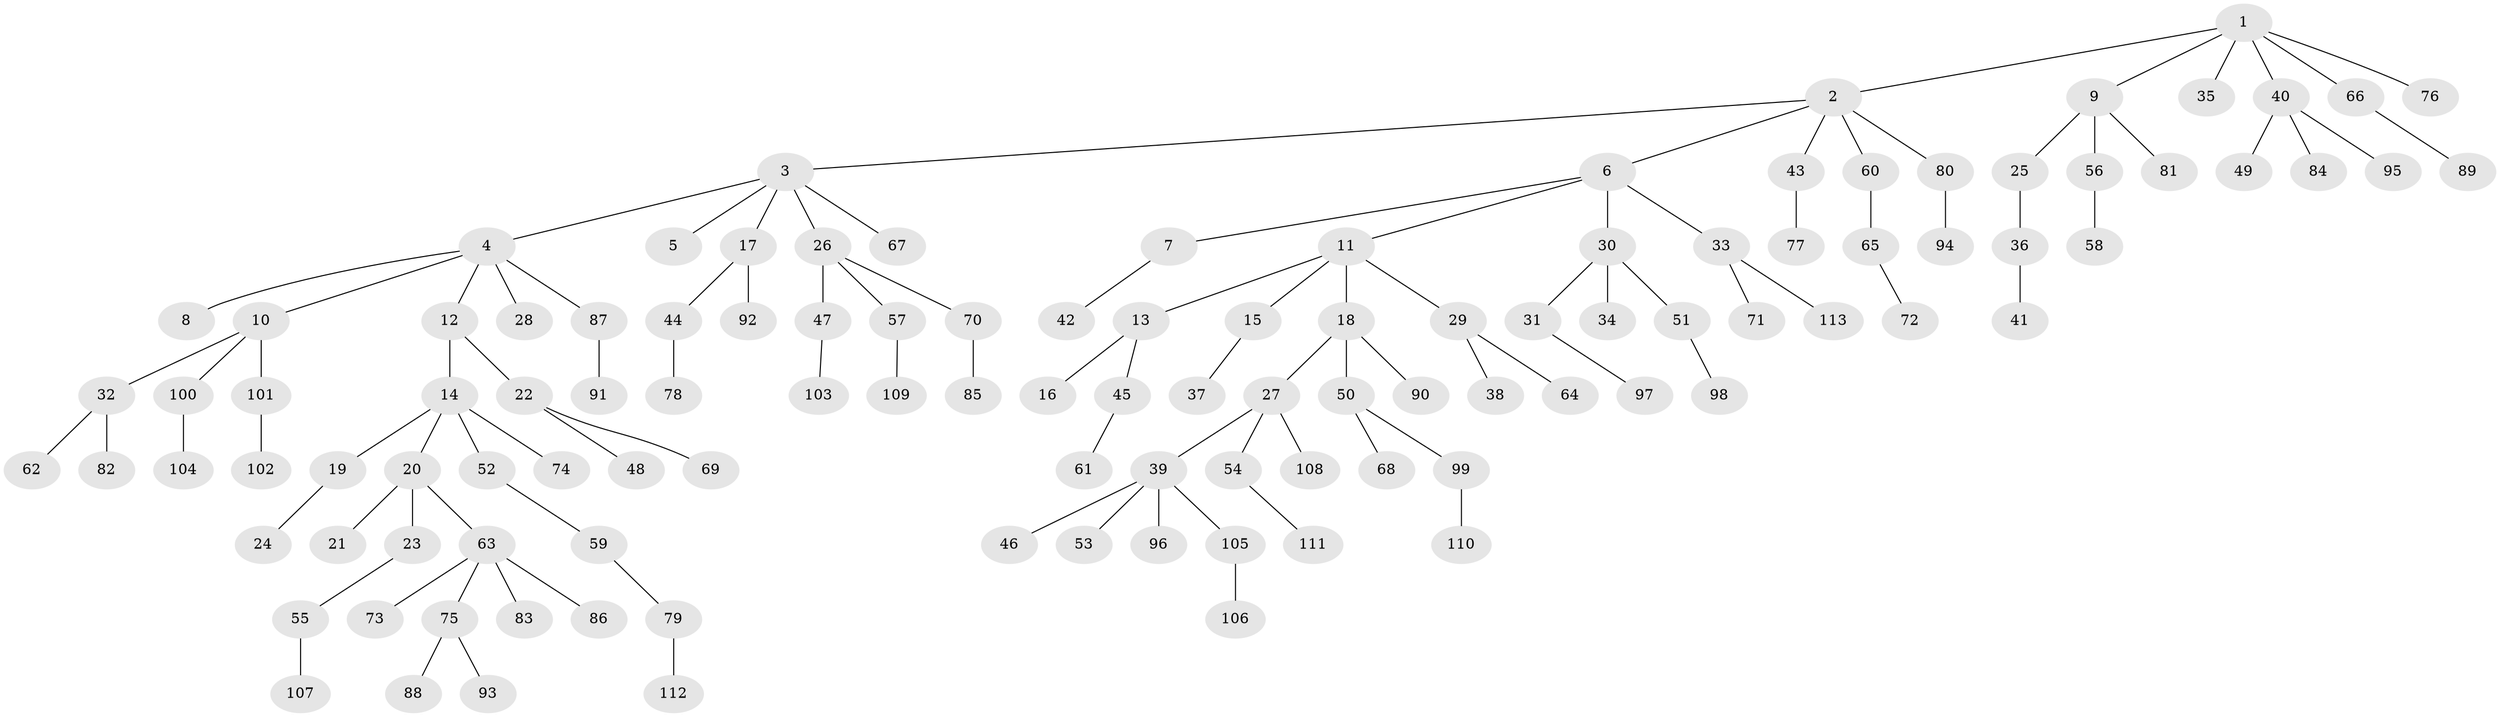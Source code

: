 // Generated by graph-tools (version 1.1) at 2025/52/03/09/25 04:52:57]
// undirected, 113 vertices, 112 edges
graph export_dot {
graph [start="1"]
  node [color=gray90,style=filled];
  1;
  2;
  3;
  4;
  5;
  6;
  7;
  8;
  9;
  10;
  11;
  12;
  13;
  14;
  15;
  16;
  17;
  18;
  19;
  20;
  21;
  22;
  23;
  24;
  25;
  26;
  27;
  28;
  29;
  30;
  31;
  32;
  33;
  34;
  35;
  36;
  37;
  38;
  39;
  40;
  41;
  42;
  43;
  44;
  45;
  46;
  47;
  48;
  49;
  50;
  51;
  52;
  53;
  54;
  55;
  56;
  57;
  58;
  59;
  60;
  61;
  62;
  63;
  64;
  65;
  66;
  67;
  68;
  69;
  70;
  71;
  72;
  73;
  74;
  75;
  76;
  77;
  78;
  79;
  80;
  81;
  82;
  83;
  84;
  85;
  86;
  87;
  88;
  89;
  90;
  91;
  92;
  93;
  94;
  95;
  96;
  97;
  98;
  99;
  100;
  101;
  102;
  103;
  104;
  105;
  106;
  107;
  108;
  109;
  110;
  111;
  112;
  113;
  1 -- 2;
  1 -- 9;
  1 -- 35;
  1 -- 40;
  1 -- 66;
  1 -- 76;
  2 -- 3;
  2 -- 6;
  2 -- 43;
  2 -- 60;
  2 -- 80;
  3 -- 4;
  3 -- 5;
  3 -- 17;
  3 -- 26;
  3 -- 67;
  4 -- 8;
  4 -- 10;
  4 -- 12;
  4 -- 28;
  4 -- 87;
  6 -- 7;
  6 -- 11;
  6 -- 30;
  6 -- 33;
  7 -- 42;
  9 -- 25;
  9 -- 56;
  9 -- 81;
  10 -- 32;
  10 -- 100;
  10 -- 101;
  11 -- 13;
  11 -- 15;
  11 -- 18;
  11 -- 29;
  12 -- 14;
  12 -- 22;
  13 -- 16;
  13 -- 45;
  14 -- 19;
  14 -- 20;
  14 -- 52;
  14 -- 74;
  15 -- 37;
  17 -- 44;
  17 -- 92;
  18 -- 27;
  18 -- 50;
  18 -- 90;
  19 -- 24;
  20 -- 21;
  20 -- 23;
  20 -- 63;
  22 -- 48;
  22 -- 69;
  23 -- 55;
  25 -- 36;
  26 -- 47;
  26 -- 57;
  26 -- 70;
  27 -- 39;
  27 -- 54;
  27 -- 108;
  29 -- 38;
  29 -- 64;
  30 -- 31;
  30 -- 34;
  30 -- 51;
  31 -- 97;
  32 -- 62;
  32 -- 82;
  33 -- 71;
  33 -- 113;
  36 -- 41;
  39 -- 46;
  39 -- 53;
  39 -- 96;
  39 -- 105;
  40 -- 49;
  40 -- 84;
  40 -- 95;
  43 -- 77;
  44 -- 78;
  45 -- 61;
  47 -- 103;
  50 -- 68;
  50 -- 99;
  51 -- 98;
  52 -- 59;
  54 -- 111;
  55 -- 107;
  56 -- 58;
  57 -- 109;
  59 -- 79;
  60 -- 65;
  63 -- 73;
  63 -- 75;
  63 -- 83;
  63 -- 86;
  65 -- 72;
  66 -- 89;
  70 -- 85;
  75 -- 88;
  75 -- 93;
  79 -- 112;
  80 -- 94;
  87 -- 91;
  99 -- 110;
  100 -- 104;
  101 -- 102;
  105 -- 106;
}
